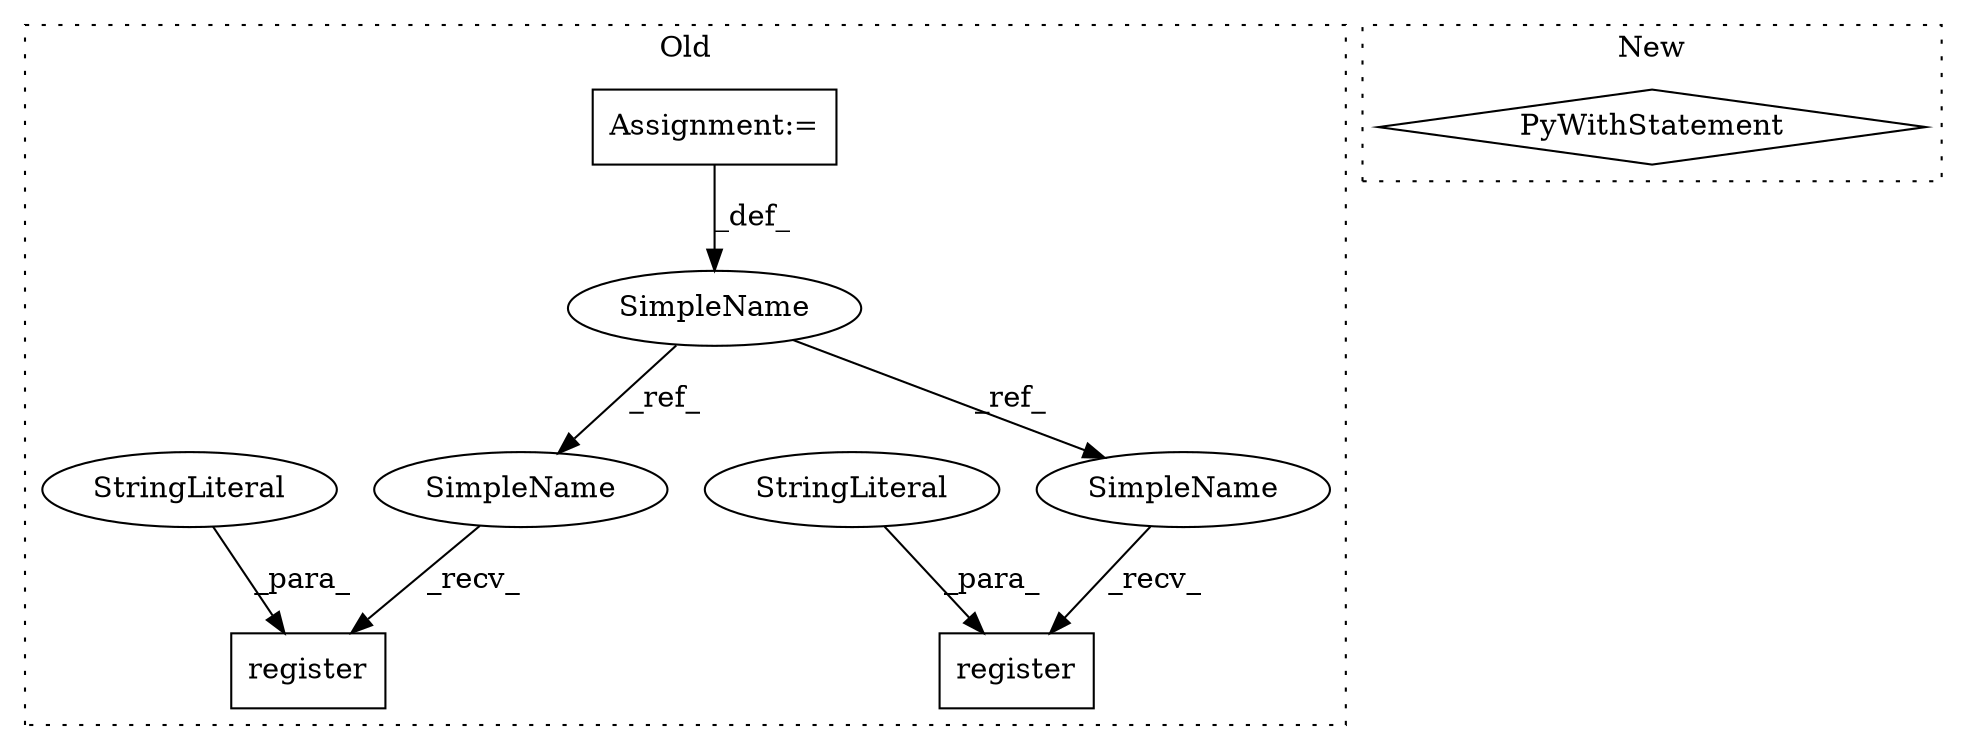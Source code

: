 digraph G {
subgraph cluster0 {
1 [label="register" a="32" s="8590,8624" l="9,1" shape="box"];
3 [label="Assignment:=" a="7" s="8527" l="1" shape="box"];
4 [label="StringLiteral" a="45" s="8599" l="15" shape="ellipse"];
5 [label="SimpleName" a="42" s="8522" l="5" shape="ellipse"];
6 [label="register" a="32" s="8689,8723" l="9,1" shape="box"];
7 [label="StringLiteral" a="45" s="8698" l="15" shape="ellipse"];
8 [label="SimpleName" a="42" s="8584" l="5" shape="ellipse"];
9 [label="SimpleName" a="42" s="8683" l="5" shape="ellipse"];
label = "Old";
style="dotted";
}
subgraph cluster1 {
2 [label="PyWithStatement" a="104" s="8712,8747" l="10,2" shape="diamond"];
label = "New";
style="dotted";
}
3 -> 5 [label="_def_"];
4 -> 1 [label="_para_"];
5 -> 9 [label="_ref_"];
5 -> 8 [label="_ref_"];
7 -> 6 [label="_para_"];
8 -> 1 [label="_recv_"];
9 -> 6 [label="_recv_"];
}